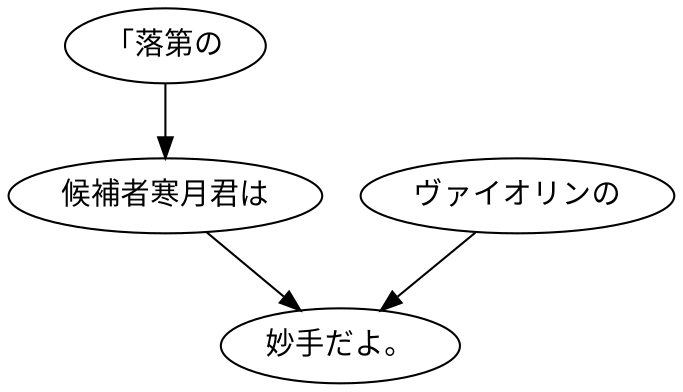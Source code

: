 digraph graph8998 {
	node0 [label="「落第の"];
	node1 [label="候補者寒月君は"];
	node2 [label="ヴァイオリンの"];
	node3 [label="妙手だよ。"];
	node0 -> node1;
	node1 -> node3;
	node2 -> node3;
}
